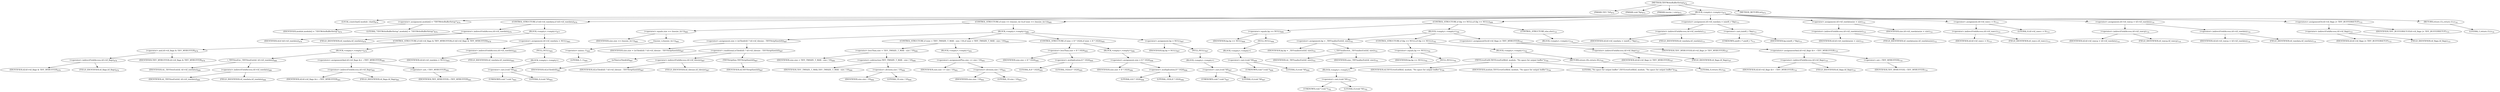 digraph "TIFFWriteBufferSetup" {  
"32251" [label = <(METHOD,TIFFWriteBufferSetup)<SUB>672</SUB>> ]
"32252" [label = <(PARAM,TIFF *tif)<SUB>672</SUB>> ]
"32253" [label = <(PARAM,void *bp)<SUB>672</SUB>> ]
"32254" [label = <(PARAM,tmsize_t size)<SUB>672</SUB>> ]
"32255" [label = <(BLOCK,&lt;empty&gt;,&lt;empty&gt;)<SUB>673</SUB>> ]
"32256" [label = <(LOCAL,constchar[] module: char[])<SUB>674</SUB>> ]
"32257" [label = <(&lt;operator&gt;.assignment,module[] = &quot;TIFFWriteBufferSetup&quot;)<SUB>674</SUB>> ]
"32258" [label = <(IDENTIFIER,module,module[] = &quot;TIFFWriteBufferSetup&quot;)<SUB>674</SUB>> ]
"32259" [label = <(LITERAL,&quot;TIFFWriteBufferSetup&quot;,module[] = &quot;TIFFWriteBufferSetup&quot;)<SUB>674</SUB>> ]
"32260" [label = <(CONTROL_STRUCTURE,if (tif-&gt;tif_rawdata),if (tif-&gt;tif_rawdata))<SUB>676</SUB>> ]
"32261" [label = <(&lt;operator&gt;.indirectFieldAccess,tif-&gt;tif_rawdata)<SUB>676</SUB>> ]
"32262" [label = <(IDENTIFIER,tif,if (tif-&gt;tif_rawdata))<SUB>676</SUB>> ]
"32263" [label = <(FIELD_IDENTIFIER,tif_rawdata,tif_rawdata)<SUB>676</SUB>> ]
"32264" [label = <(BLOCK,&lt;empty&gt;,&lt;empty&gt;)<SUB>677</SUB>> ]
"32265" [label = <(CONTROL_STRUCTURE,if (tif-&gt;tif_flags &amp; TIFF_MYBUFFER),if (tif-&gt;tif_flags &amp; TIFF_MYBUFFER))<SUB>678</SUB>> ]
"32266" [label = <(&lt;operator&gt;.and,tif-&gt;tif_flags &amp; TIFF_MYBUFFER)<SUB>678</SUB>> ]
"32267" [label = <(&lt;operator&gt;.indirectFieldAccess,tif-&gt;tif_flags)<SUB>678</SUB>> ]
"32268" [label = <(IDENTIFIER,tif,tif-&gt;tif_flags &amp; TIFF_MYBUFFER)<SUB>678</SUB>> ]
"32269" [label = <(FIELD_IDENTIFIER,tif_flags,tif_flags)<SUB>678</SUB>> ]
"32270" [label = <(IDENTIFIER,TIFF_MYBUFFER,tif-&gt;tif_flags &amp; TIFF_MYBUFFER)<SUB>678</SUB>> ]
"32271" [label = <(BLOCK,&lt;empty&gt;,&lt;empty&gt;)<SUB>679</SUB>> ]
"32272" [label = <(_TIFFfreeExt,_TIFFfreeExt(tif, tif-&gt;tif_rawdata))<SUB>680</SUB>> ]
"32273" [label = <(IDENTIFIER,tif,_TIFFfreeExt(tif, tif-&gt;tif_rawdata))<SUB>680</SUB>> ]
"32274" [label = <(&lt;operator&gt;.indirectFieldAccess,tif-&gt;tif_rawdata)<SUB>680</SUB>> ]
"32275" [label = <(IDENTIFIER,tif,_TIFFfreeExt(tif, tif-&gt;tif_rawdata))<SUB>680</SUB>> ]
"32276" [label = <(FIELD_IDENTIFIER,tif_rawdata,tif_rawdata)<SUB>680</SUB>> ]
"32277" [label = <(&lt;operators&gt;.assignmentAnd,tif-&gt;tif_flags &amp;= ~TIFF_MYBUFFER)<SUB>681</SUB>> ]
"32278" [label = <(&lt;operator&gt;.indirectFieldAccess,tif-&gt;tif_flags)<SUB>681</SUB>> ]
"32279" [label = <(IDENTIFIER,tif,tif-&gt;tif_flags &amp;= ~TIFF_MYBUFFER)<SUB>681</SUB>> ]
"32280" [label = <(FIELD_IDENTIFIER,tif_flags,tif_flags)<SUB>681</SUB>> ]
"32281" [label = <(&lt;operator&gt;.not,~TIFF_MYBUFFER)<SUB>681</SUB>> ]
"32282" [label = <(IDENTIFIER,TIFF_MYBUFFER,~TIFF_MYBUFFER)<SUB>681</SUB>> ]
"32283" [label = <(&lt;operator&gt;.assignment,tif-&gt;tif_rawdata = NULL)<SUB>683</SUB>> ]
"32284" [label = <(&lt;operator&gt;.indirectFieldAccess,tif-&gt;tif_rawdata)<SUB>683</SUB>> ]
"32285" [label = <(IDENTIFIER,tif,tif-&gt;tif_rawdata = NULL)<SUB>683</SUB>> ]
"32286" [label = <(FIELD_IDENTIFIER,tif_rawdata,tif_rawdata)<SUB>683</SUB>> ]
"32287" [label = <(NULL,NULL)<SUB>683</SUB>> ]
"32288" [label = <(BLOCK,&lt;empty&gt;,&lt;empty&gt;)> ]
"32289" [label = <(&lt;operator&gt;.cast,(void *)0)<SUB>683</SUB>> ]
"32290" [label = <(UNKNOWN,void *,void *)<SUB>683</SUB>> ]
"32291" [label = <(LITERAL,0,(void *)0)<SUB>683</SUB>> ]
"32292" [label = <(CONTROL_STRUCTURE,if (size == (tmsize_t)(-1)),if (size == (tmsize_t)(-1)))<SUB>685</SUB>> ]
"32293" [label = <(&lt;operator&gt;.equals,size == (tmsize_t)(-1))<SUB>685</SUB>> ]
"32294" [label = <(IDENTIFIER,size,size == (tmsize_t)(-1))<SUB>685</SUB>> ]
"32295" [label = <(tmsize_t,(tmsize_t)(-1))<SUB>685</SUB>> ]
"32296" [label = <(&lt;operator&gt;.minus,-1)<SUB>685</SUB>> ]
"32297" [label = <(LITERAL,1,-1)<SUB>685</SUB>> ]
"32298" [label = <(BLOCK,&lt;empty&gt;,&lt;empty&gt;)<SUB>686</SUB>> ]
"32299" [label = <(&lt;operator&gt;.assignment,size = (isTiled(tif) ? tif-&gt;tif_tilesize : TIFFStripSize(tif)))<SUB>687</SUB>> ]
"32300" [label = <(IDENTIFIER,size,size = (isTiled(tif) ? tif-&gt;tif_tilesize : TIFFStripSize(tif)))<SUB>687</SUB>> ]
"32301" [label = <(&lt;operator&gt;.conditional,isTiled(tif) ? tif-&gt;tif_tilesize : TIFFStripSize(tif))<SUB>687</SUB>> ]
"32302" [label = <(isTiled,isTiled(tif))<SUB>687</SUB>> ]
"32303" [label = <(IDENTIFIER,tif,isTiled(tif))<SUB>687</SUB>> ]
"32304" [label = <(&lt;operator&gt;.indirectFieldAccess,tif-&gt;tif_tilesize)<SUB>687</SUB>> ]
"32305" [label = <(IDENTIFIER,tif,isTiled(tif) ? tif-&gt;tif_tilesize : TIFFStripSize(tif))<SUB>687</SUB>> ]
"32306" [label = <(FIELD_IDENTIFIER,tif_tilesize,tif_tilesize)<SUB>687</SUB>> ]
"32307" [label = <(TIFFStripSize,TIFFStripSize(tif))<SUB>687</SUB>> ]
"32308" [label = <(IDENTIFIER,tif,TIFFStripSize(tif))<SUB>687</SUB>> ]
"32309" [label = <(CONTROL_STRUCTURE,if (size &lt; TIFF_TMSIZE_T_MAX - size / 10),if (size &lt; TIFF_TMSIZE_T_MAX - size / 10))<SUB>690</SUB>> ]
"32310" [label = <(&lt;operator&gt;.lessThan,size &lt; TIFF_TMSIZE_T_MAX - size / 10)<SUB>690</SUB>> ]
"32311" [label = <(IDENTIFIER,size,size &lt; TIFF_TMSIZE_T_MAX - size / 10)<SUB>690</SUB>> ]
"32312" [label = <(&lt;operator&gt;.subtraction,TIFF_TMSIZE_T_MAX - size / 10)<SUB>690</SUB>> ]
"32313" [label = <(IDENTIFIER,TIFF_TMSIZE_T_MAX,TIFF_TMSIZE_T_MAX - size / 10)<SUB>690</SUB>> ]
"32314" [label = <(&lt;operator&gt;.division,size / 10)<SUB>690</SUB>> ]
"32315" [label = <(IDENTIFIER,size,size / 10)<SUB>690</SUB>> ]
"32316" [label = <(LITERAL,10,size / 10)<SUB>690</SUB>> ]
"32317" [label = <(BLOCK,&lt;empty&gt;,&lt;empty&gt;)<SUB>691</SUB>> ]
"32318" [label = <(&lt;operator&gt;.assignmentPlus,size += size / 10)<SUB>691</SUB>> ]
"32319" [label = <(IDENTIFIER,size,size += size / 10)<SUB>691</SUB>> ]
"32320" [label = <(&lt;operator&gt;.division,size / 10)<SUB>691</SUB>> ]
"32321" [label = <(IDENTIFIER,size,size / 10)<SUB>691</SUB>> ]
"32322" [label = <(LITERAL,10,size / 10)<SUB>691</SUB>> ]
"32323" [label = <(CONTROL_STRUCTURE,if (size &lt; 8 * 1024),if (size &lt; 8 * 1024))<SUB>695</SUB>> ]
"32324" [label = <(&lt;operator&gt;.lessThan,size &lt; 8 * 1024)<SUB>695</SUB>> ]
"32325" [label = <(IDENTIFIER,size,size &lt; 8 * 1024)<SUB>695</SUB>> ]
"32326" [label = <(&lt;operator&gt;.multiplication,8 * 1024)<SUB>695</SUB>> ]
"32327" [label = <(LITERAL,8,8 * 1024)<SUB>695</SUB>> ]
"32328" [label = <(LITERAL,1024,8 * 1024)<SUB>695</SUB>> ]
"32329" [label = <(BLOCK,&lt;empty&gt;,&lt;empty&gt;)<SUB>696</SUB>> ]
"32330" [label = <(&lt;operator&gt;.assignment,size = 8 * 1024)<SUB>696</SUB>> ]
"32331" [label = <(IDENTIFIER,size,size = 8 * 1024)<SUB>696</SUB>> ]
"32332" [label = <(&lt;operator&gt;.multiplication,8 * 1024)<SUB>696</SUB>> ]
"32333" [label = <(LITERAL,8,8 * 1024)<SUB>696</SUB>> ]
"32334" [label = <(LITERAL,1024,8 * 1024)<SUB>696</SUB>> ]
"32335" [label = <(&lt;operator&gt;.assignment,bp = NULL)<SUB>697</SUB>> ]
"32336" [label = <(IDENTIFIER,bp,bp = NULL)<SUB>697</SUB>> ]
"32337" [label = <(NULL,NULL)<SUB>697</SUB>> ]
"32338" [label = <(BLOCK,&lt;empty&gt;,&lt;empty&gt;)> ]
"32339" [label = <(&lt;operator&gt;.cast,(void *)0)<SUB>697</SUB>> ]
"32340" [label = <(UNKNOWN,void *,void *)<SUB>697</SUB>> ]
"32341" [label = <(LITERAL,0,(void *)0)<SUB>697</SUB>> ]
"32342" [label = <(CONTROL_STRUCTURE,if (bp == NULL),if (bp == NULL))<SUB>699</SUB>> ]
"32343" [label = <(&lt;operator&gt;.equals,bp == NULL)<SUB>699</SUB>> ]
"32344" [label = <(IDENTIFIER,bp,bp == NULL)<SUB>699</SUB>> ]
"32345" [label = <(NULL,NULL)<SUB>699</SUB>> ]
"32346" [label = <(BLOCK,&lt;empty&gt;,&lt;empty&gt;)> ]
"32347" [label = <(&lt;operator&gt;.cast,(void *)0)<SUB>699</SUB>> ]
"32348" [label = <(UNKNOWN,void *,void *)<SUB>699</SUB>> ]
"32349" [label = <(LITERAL,0,(void *)0)<SUB>699</SUB>> ]
"32350" [label = <(BLOCK,&lt;empty&gt;,&lt;empty&gt;)<SUB>700</SUB>> ]
"32351" [label = <(&lt;operator&gt;.assignment,bp = _TIFFmallocExt(tif, size))<SUB>701</SUB>> ]
"32352" [label = <(IDENTIFIER,bp,bp = _TIFFmallocExt(tif, size))<SUB>701</SUB>> ]
"32353" [label = <(_TIFFmallocExt,_TIFFmallocExt(tif, size))<SUB>701</SUB>> ]
"32354" [label = <(IDENTIFIER,tif,_TIFFmallocExt(tif, size))<SUB>701</SUB>> ]
"32355" [label = <(IDENTIFIER,size,_TIFFmallocExt(tif, size))<SUB>701</SUB>> ]
"32356" [label = <(CONTROL_STRUCTURE,if (bp == NULL),if (bp == NULL))<SUB>702</SUB>> ]
"32357" [label = <(&lt;operator&gt;.equals,bp == NULL)<SUB>702</SUB>> ]
"32358" [label = <(IDENTIFIER,bp,bp == NULL)<SUB>702</SUB>> ]
"32359" [label = <(NULL,NULL)<SUB>702</SUB>> ]
"32360" [label = <(BLOCK,&lt;empty&gt;,&lt;empty&gt;)> ]
"32361" [label = <(&lt;operator&gt;.cast,(void *)0)<SUB>702</SUB>> ]
"32362" [label = <(UNKNOWN,void *,void *)<SUB>702</SUB>> ]
"32363" [label = <(LITERAL,0,(void *)0)<SUB>702</SUB>> ]
"32364" [label = <(BLOCK,&lt;empty&gt;,&lt;empty&gt;)<SUB>703</SUB>> ]
"32365" [label = <(TIFFErrorExtR,TIFFErrorExtR(tif, module, &quot;No space for output buffer&quot;))<SUB>704</SUB>> ]
"32366" [label = <(IDENTIFIER,tif,TIFFErrorExtR(tif, module, &quot;No space for output buffer&quot;))<SUB>704</SUB>> ]
"32367" [label = <(IDENTIFIER,module,TIFFErrorExtR(tif, module, &quot;No space for output buffer&quot;))<SUB>704</SUB>> ]
"32368" [label = <(LITERAL,&quot;No space for output buffer&quot;,TIFFErrorExtR(tif, module, &quot;No space for output buffer&quot;))<SUB>704</SUB>> ]
"32369" [label = <(RETURN,return (0);,return (0);)<SUB>705</SUB>> ]
"32370" [label = <(LITERAL,0,return (0);)<SUB>705</SUB>> ]
"32371" [label = <(&lt;operators&gt;.assignmentOr,tif-&gt;tif_flags |= TIFF_MYBUFFER)<SUB>707</SUB>> ]
"32372" [label = <(&lt;operator&gt;.indirectFieldAccess,tif-&gt;tif_flags)<SUB>707</SUB>> ]
"32373" [label = <(IDENTIFIER,tif,tif-&gt;tif_flags |= TIFF_MYBUFFER)<SUB>707</SUB>> ]
"32374" [label = <(FIELD_IDENTIFIER,tif_flags,tif_flags)<SUB>707</SUB>> ]
"32375" [label = <(IDENTIFIER,TIFF_MYBUFFER,tif-&gt;tif_flags |= TIFF_MYBUFFER)<SUB>707</SUB>> ]
"32376" [label = <(CONTROL_STRUCTURE,else,else)<SUB>710</SUB>> ]
"32377" [label = <(BLOCK,&lt;empty&gt;,&lt;empty&gt;)<SUB>710</SUB>> ]
"32378" [label = <(&lt;operators&gt;.assignmentAnd,tif-&gt;tif_flags &amp;= ~TIFF_MYBUFFER)<SUB>710</SUB>> ]
"32379" [label = <(&lt;operator&gt;.indirectFieldAccess,tif-&gt;tif_flags)<SUB>710</SUB>> ]
"32380" [label = <(IDENTIFIER,tif,tif-&gt;tif_flags &amp;= ~TIFF_MYBUFFER)<SUB>710</SUB>> ]
"32381" [label = <(FIELD_IDENTIFIER,tif_flags,tif_flags)<SUB>710</SUB>> ]
"32382" [label = <(&lt;operator&gt;.not,~TIFF_MYBUFFER)<SUB>710</SUB>> ]
"32383" [label = <(IDENTIFIER,TIFF_MYBUFFER,~TIFF_MYBUFFER)<SUB>710</SUB>> ]
"32384" [label = <(&lt;operator&gt;.assignment,tif-&gt;tif_rawdata = (uint8_t *)bp)<SUB>711</SUB>> ]
"32385" [label = <(&lt;operator&gt;.indirectFieldAccess,tif-&gt;tif_rawdata)<SUB>711</SUB>> ]
"32386" [label = <(IDENTIFIER,tif,tif-&gt;tif_rawdata = (uint8_t *)bp)<SUB>711</SUB>> ]
"32387" [label = <(FIELD_IDENTIFIER,tif_rawdata,tif_rawdata)<SUB>711</SUB>> ]
"32388" [label = <(&lt;operator&gt;.cast,(uint8_t *)bp)<SUB>711</SUB>> ]
"32389" [label = <(UNKNOWN,uint8_t *,uint8_t *)<SUB>711</SUB>> ]
"32390" [label = <(IDENTIFIER,bp,(uint8_t *)bp)<SUB>711</SUB>> ]
"32391" [label = <(&lt;operator&gt;.assignment,tif-&gt;tif_rawdatasize = size)<SUB>712</SUB>> ]
"32392" [label = <(&lt;operator&gt;.indirectFieldAccess,tif-&gt;tif_rawdatasize)<SUB>712</SUB>> ]
"32393" [label = <(IDENTIFIER,tif,tif-&gt;tif_rawdatasize = size)<SUB>712</SUB>> ]
"32394" [label = <(FIELD_IDENTIFIER,tif_rawdatasize,tif_rawdatasize)<SUB>712</SUB>> ]
"32395" [label = <(IDENTIFIER,size,tif-&gt;tif_rawdatasize = size)<SUB>712</SUB>> ]
"32396" [label = <(&lt;operator&gt;.assignment,tif-&gt;tif_rawcc = 0)<SUB>713</SUB>> ]
"32397" [label = <(&lt;operator&gt;.indirectFieldAccess,tif-&gt;tif_rawcc)<SUB>713</SUB>> ]
"32398" [label = <(IDENTIFIER,tif,tif-&gt;tif_rawcc = 0)<SUB>713</SUB>> ]
"32399" [label = <(FIELD_IDENTIFIER,tif_rawcc,tif_rawcc)<SUB>713</SUB>> ]
"32400" [label = <(LITERAL,0,tif-&gt;tif_rawcc = 0)<SUB>713</SUB>> ]
"32401" [label = <(&lt;operator&gt;.assignment,tif-&gt;tif_rawcp = tif-&gt;tif_rawdata)<SUB>714</SUB>> ]
"32402" [label = <(&lt;operator&gt;.indirectFieldAccess,tif-&gt;tif_rawcp)<SUB>714</SUB>> ]
"32403" [label = <(IDENTIFIER,tif,tif-&gt;tif_rawcp = tif-&gt;tif_rawdata)<SUB>714</SUB>> ]
"32404" [label = <(FIELD_IDENTIFIER,tif_rawcp,tif_rawcp)<SUB>714</SUB>> ]
"32405" [label = <(&lt;operator&gt;.indirectFieldAccess,tif-&gt;tif_rawdata)<SUB>714</SUB>> ]
"32406" [label = <(IDENTIFIER,tif,tif-&gt;tif_rawcp = tif-&gt;tif_rawdata)<SUB>714</SUB>> ]
"32407" [label = <(FIELD_IDENTIFIER,tif_rawdata,tif_rawdata)<SUB>714</SUB>> ]
"32408" [label = <(&lt;operators&gt;.assignmentOr,tif-&gt;tif_flags |= TIFF_BUFFERSETUP)<SUB>715</SUB>> ]
"32409" [label = <(&lt;operator&gt;.indirectFieldAccess,tif-&gt;tif_flags)<SUB>715</SUB>> ]
"32410" [label = <(IDENTIFIER,tif,tif-&gt;tif_flags |= TIFF_BUFFERSETUP)<SUB>715</SUB>> ]
"32411" [label = <(FIELD_IDENTIFIER,tif_flags,tif_flags)<SUB>715</SUB>> ]
"32412" [label = <(IDENTIFIER,TIFF_BUFFERSETUP,tif-&gt;tif_flags |= TIFF_BUFFERSETUP)<SUB>715</SUB>> ]
"32413" [label = <(RETURN,return (1);,return (1);)<SUB>716</SUB>> ]
"32414" [label = <(LITERAL,1,return (1);)<SUB>716</SUB>> ]
"32415" [label = <(METHOD_RETURN,int)<SUB>672</SUB>> ]
  "32251" -> "32252" 
  "32251" -> "32253" 
  "32251" -> "32254" 
  "32251" -> "32255" 
  "32251" -> "32415" 
  "32255" -> "32256" 
  "32255" -> "32257" 
  "32255" -> "32260" 
  "32255" -> "32292" 
  "32255" -> "32342" 
  "32255" -> "32384" 
  "32255" -> "32391" 
  "32255" -> "32396" 
  "32255" -> "32401" 
  "32255" -> "32408" 
  "32255" -> "32413" 
  "32257" -> "32258" 
  "32257" -> "32259" 
  "32260" -> "32261" 
  "32260" -> "32264" 
  "32261" -> "32262" 
  "32261" -> "32263" 
  "32264" -> "32265" 
  "32264" -> "32283" 
  "32265" -> "32266" 
  "32265" -> "32271" 
  "32266" -> "32267" 
  "32266" -> "32270" 
  "32267" -> "32268" 
  "32267" -> "32269" 
  "32271" -> "32272" 
  "32271" -> "32277" 
  "32272" -> "32273" 
  "32272" -> "32274" 
  "32274" -> "32275" 
  "32274" -> "32276" 
  "32277" -> "32278" 
  "32277" -> "32281" 
  "32278" -> "32279" 
  "32278" -> "32280" 
  "32281" -> "32282" 
  "32283" -> "32284" 
  "32283" -> "32287" 
  "32284" -> "32285" 
  "32284" -> "32286" 
  "32287" -> "32288" 
  "32288" -> "32289" 
  "32289" -> "32290" 
  "32289" -> "32291" 
  "32292" -> "32293" 
  "32292" -> "32298" 
  "32293" -> "32294" 
  "32293" -> "32295" 
  "32295" -> "32296" 
  "32296" -> "32297" 
  "32298" -> "32299" 
  "32298" -> "32309" 
  "32298" -> "32323" 
  "32298" -> "32335" 
  "32299" -> "32300" 
  "32299" -> "32301" 
  "32301" -> "32302" 
  "32301" -> "32304" 
  "32301" -> "32307" 
  "32302" -> "32303" 
  "32304" -> "32305" 
  "32304" -> "32306" 
  "32307" -> "32308" 
  "32309" -> "32310" 
  "32309" -> "32317" 
  "32310" -> "32311" 
  "32310" -> "32312" 
  "32312" -> "32313" 
  "32312" -> "32314" 
  "32314" -> "32315" 
  "32314" -> "32316" 
  "32317" -> "32318" 
  "32318" -> "32319" 
  "32318" -> "32320" 
  "32320" -> "32321" 
  "32320" -> "32322" 
  "32323" -> "32324" 
  "32323" -> "32329" 
  "32324" -> "32325" 
  "32324" -> "32326" 
  "32326" -> "32327" 
  "32326" -> "32328" 
  "32329" -> "32330" 
  "32330" -> "32331" 
  "32330" -> "32332" 
  "32332" -> "32333" 
  "32332" -> "32334" 
  "32335" -> "32336" 
  "32335" -> "32337" 
  "32337" -> "32338" 
  "32338" -> "32339" 
  "32339" -> "32340" 
  "32339" -> "32341" 
  "32342" -> "32343" 
  "32342" -> "32350" 
  "32342" -> "32376" 
  "32343" -> "32344" 
  "32343" -> "32345" 
  "32345" -> "32346" 
  "32346" -> "32347" 
  "32347" -> "32348" 
  "32347" -> "32349" 
  "32350" -> "32351" 
  "32350" -> "32356" 
  "32350" -> "32371" 
  "32351" -> "32352" 
  "32351" -> "32353" 
  "32353" -> "32354" 
  "32353" -> "32355" 
  "32356" -> "32357" 
  "32356" -> "32364" 
  "32357" -> "32358" 
  "32357" -> "32359" 
  "32359" -> "32360" 
  "32360" -> "32361" 
  "32361" -> "32362" 
  "32361" -> "32363" 
  "32364" -> "32365" 
  "32364" -> "32369" 
  "32365" -> "32366" 
  "32365" -> "32367" 
  "32365" -> "32368" 
  "32369" -> "32370" 
  "32371" -> "32372" 
  "32371" -> "32375" 
  "32372" -> "32373" 
  "32372" -> "32374" 
  "32376" -> "32377" 
  "32377" -> "32378" 
  "32378" -> "32379" 
  "32378" -> "32382" 
  "32379" -> "32380" 
  "32379" -> "32381" 
  "32382" -> "32383" 
  "32384" -> "32385" 
  "32384" -> "32388" 
  "32385" -> "32386" 
  "32385" -> "32387" 
  "32388" -> "32389" 
  "32388" -> "32390" 
  "32391" -> "32392" 
  "32391" -> "32395" 
  "32392" -> "32393" 
  "32392" -> "32394" 
  "32396" -> "32397" 
  "32396" -> "32400" 
  "32397" -> "32398" 
  "32397" -> "32399" 
  "32401" -> "32402" 
  "32401" -> "32405" 
  "32402" -> "32403" 
  "32402" -> "32404" 
  "32405" -> "32406" 
  "32405" -> "32407" 
  "32408" -> "32409" 
  "32408" -> "32412" 
  "32409" -> "32410" 
  "32409" -> "32411" 
  "32413" -> "32414" 
}
